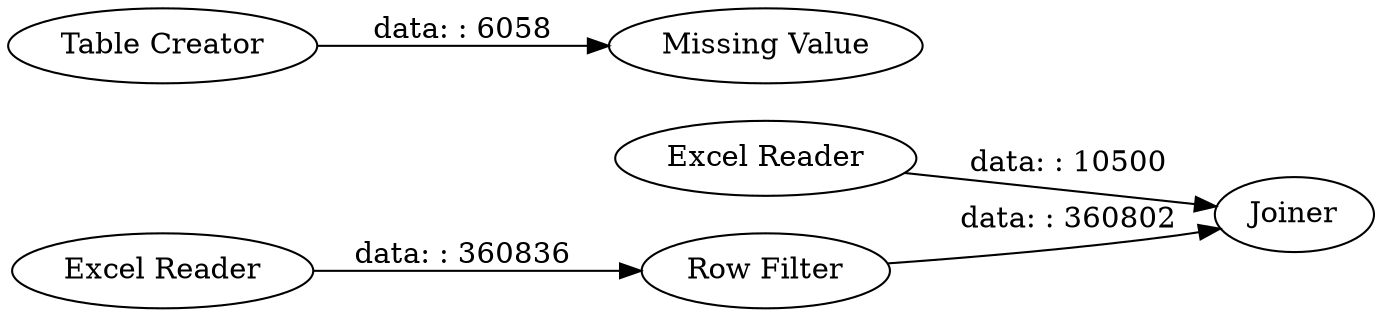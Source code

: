 digraph {
	"-4766809872644615827_3" [label="Row Filter"]
	"-4766809872644615827_4" [label=Joiner]
	"-4766809872644615827_5" [label="Table Creator"]
	"-4766809872644615827_6" [label="Missing Value"]
	"-4766809872644615827_2" [label="Excel Reader"]
	"-4766809872644615827_1" [label="Excel Reader"]
	"-4766809872644615827_2" -> "-4766809872644615827_3" [label="data: : 360836"]
	"-4766809872644615827_5" -> "-4766809872644615827_6" [label="data: : 6058"]
	"-4766809872644615827_3" -> "-4766809872644615827_4" [label="data: : 360802"]
	"-4766809872644615827_1" -> "-4766809872644615827_4" [label="data: : 10500"]
	rankdir=LR
}
